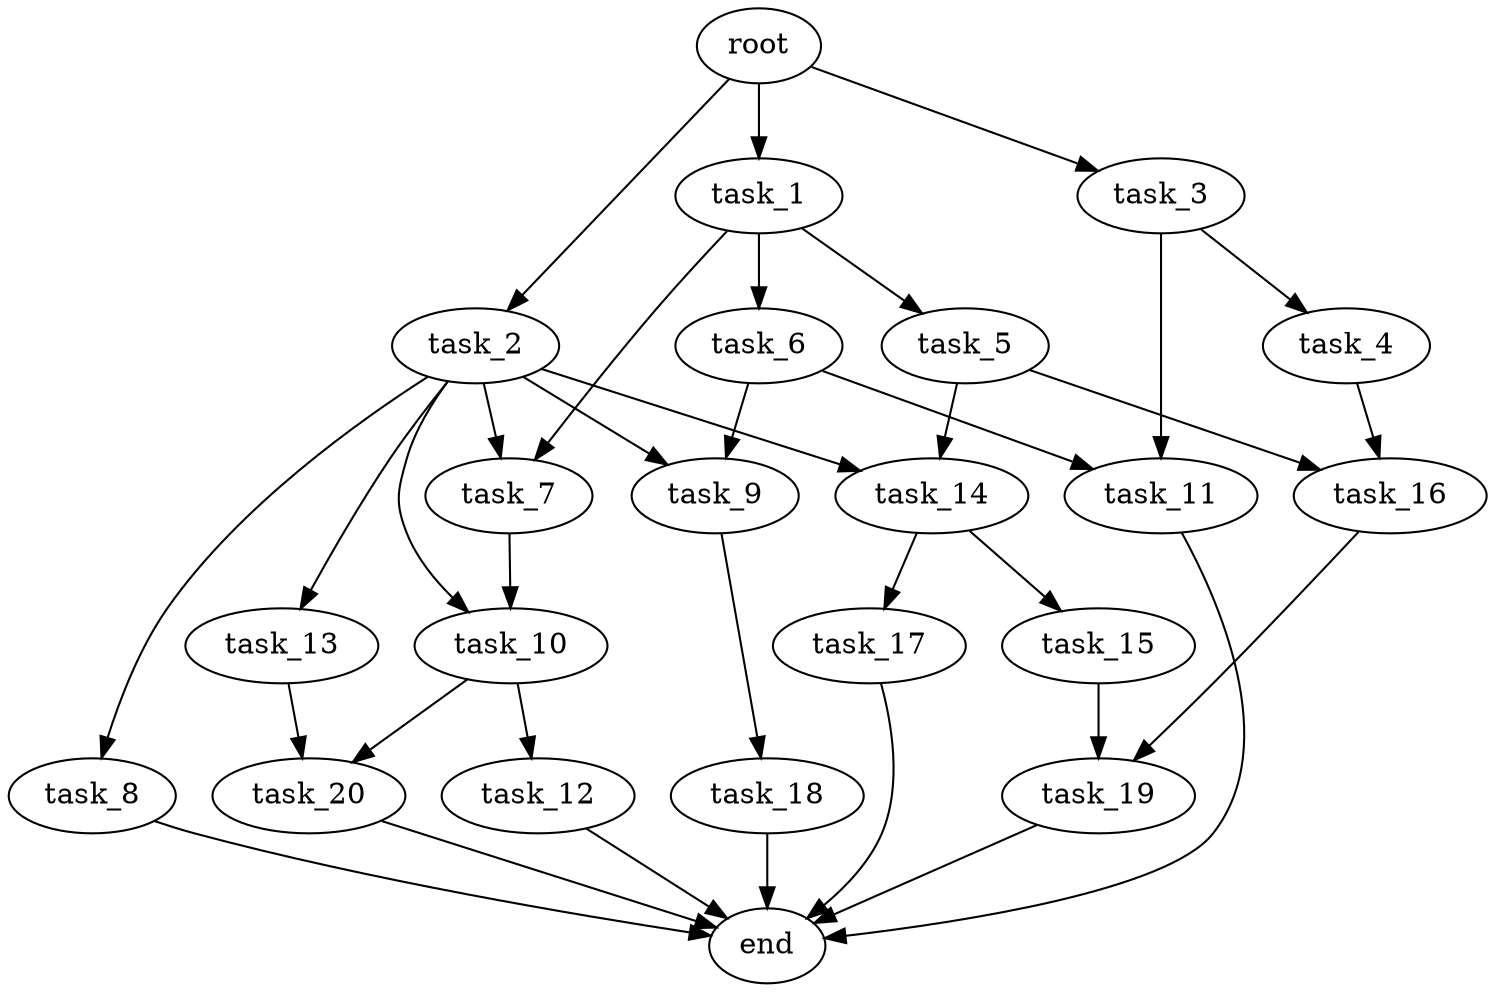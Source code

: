 digraph G {
  root [size="0.000000e+00"];
  task_1 [size="7.013267e+09"];
  task_2 [size="1.306247e+09"];
  task_3 [size="1.723318e+09"];
  task_4 [size="5.005300e+08"];
  task_5 [size="3.074066e+09"];
  task_6 [size="7.937177e+09"];
  task_7 [size="4.562390e+09"];
  task_8 [size="1.707723e+09"];
  task_9 [size="5.910834e+09"];
  task_10 [size="8.178184e+09"];
  task_11 [size="1.064206e+09"];
  task_12 [size="4.971938e+09"];
  task_13 [size="7.991953e+09"];
  task_14 [size="2.206505e+09"];
  task_15 [size="8.044731e+09"];
  task_16 [size="4.262688e+09"];
  task_17 [size="8.115399e+09"];
  task_18 [size="9.821945e+09"];
  task_19 [size="6.784300e+09"];
  task_20 [size="3.243025e+09"];
  end [size="0.000000e+00"];

  root -> task_1 [size="1.000000e-12"];
  root -> task_2 [size="1.000000e-12"];
  root -> task_3 [size="1.000000e-12"];
  task_1 -> task_5 [size="3.074066e+08"];
  task_1 -> task_6 [size="7.937177e+08"];
  task_1 -> task_7 [size="2.281195e+08"];
  task_2 -> task_7 [size="2.281195e+08"];
  task_2 -> task_8 [size="1.707723e+08"];
  task_2 -> task_9 [size="2.955417e+08"];
  task_2 -> task_10 [size="4.089092e+08"];
  task_2 -> task_13 [size="7.991953e+08"];
  task_2 -> task_14 [size="1.103252e+08"];
  task_3 -> task_4 [size="5.005300e+07"];
  task_3 -> task_11 [size="5.321028e+07"];
  task_4 -> task_16 [size="2.131344e+08"];
  task_5 -> task_14 [size="1.103252e+08"];
  task_5 -> task_16 [size="2.131344e+08"];
  task_6 -> task_9 [size="2.955417e+08"];
  task_6 -> task_11 [size="5.321028e+07"];
  task_7 -> task_10 [size="4.089092e+08"];
  task_8 -> end [size="1.000000e-12"];
  task_9 -> task_18 [size="9.821945e+08"];
  task_10 -> task_12 [size="4.971938e+08"];
  task_10 -> task_20 [size="1.621513e+08"];
  task_11 -> end [size="1.000000e-12"];
  task_12 -> end [size="1.000000e-12"];
  task_13 -> task_20 [size="1.621513e+08"];
  task_14 -> task_15 [size="8.044731e+08"];
  task_14 -> task_17 [size="8.115399e+08"];
  task_15 -> task_19 [size="3.392150e+08"];
  task_16 -> task_19 [size="3.392150e+08"];
  task_17 -> end [size="1.000000e-12"];
  task_18 -> end [size="1.000000e-12"];
  task_19 -> end [size="1.000000e-12"];
  task_20 -> end [size="1.000000e-12"];
}
